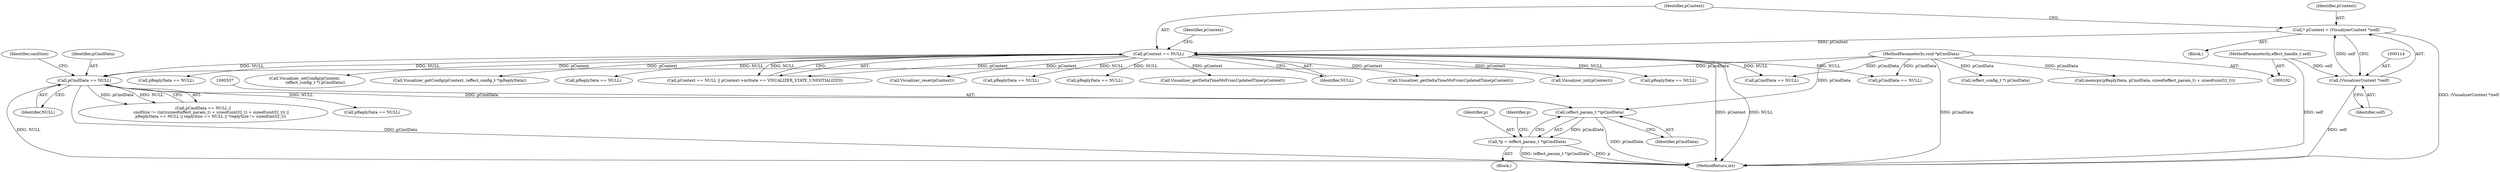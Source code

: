 digraph "0_Android_aeea52da00d210587fb3ed895de3d5f2e0264c88_11@pointer" {
"1000536" [label="(Call,(effect_param_t *)pCmdData)"];
"1000494" [label="(Call,pCmdData == NULL)"];
"1000106" [label="(MethodParameterIn,void *pCmdData)"];
"1000119" [label="(Call,pContext == NULL)"];
"1000111" [label="(Call,* pContext = (VisualizerContext *)self)"];
"1000113" [label="(Call,(VisualizerContext *)self)"];
"1000103" [label="(MethodParameterIn,effect_handle_t self)"];
"1000534" [label="(Call,*p = (effect_param_t *)pCmdData)"];
"1000833" [label="(Call,Visualizer_getDeltaTimeMsFromUpdatedTime(pContext))"];
"1000121" [label="(Identifier,NULL)"];
"1000674" [label="(Call,Visualizer_getDeltaTimeMsFromUpdatedTime(pContext))"];
"1000496" [label="(Identifier,NULL)"];
"1000124" [label="(Identifier,pContext)"];
"1000495" [label="(Identifier,pCmdData)"];
"1000158" [label="(Call,Visualizer_init(pContext))"];
"1000649" [label="(Call,pReplyData == NULL)"];
"1000319" [label="(Call,pCmdData == NULL)"];
"1000113" [label="(Call,(VisualizerContext *)self)"];
"1000535" [label="(Identifier,p)"];
"1000232" [label="(Call,pReplyData == NULL)"];
"1000106" [label="(MethodParameterIn,void *pCmdData)"];
"1000536" [label="(Call,(effect_param_t *)pCmdData)"];
"1000112" [label="(Identifier,pContext)"];
"1000103" [label="(MethodParameterIn,effect_handle_t self)"];
"1000164" [label="(Call,pCmdData == NULL)"];
"1000115" [label="(Identifier,self)"];
"1000494" [label="(Call,pCmdData == NULL)"];
"1000196" [label="(Call,(effect_config_t *) pCmdData)"];
"1000357" [label="(Call,memcpy(pReplyData, pCmdData, sizeof(effect_param_t) + sizeof(uint32_t)))"];
"1000543" [label="(Identifier,p)"];
"1000194" [label="(Call,Visualizer_setConfig(pContext,\n                 (effect_config_t *) pCmdData))"];
"1000219" [label="(Call,Visualizer_getConfig(pContext, (effect_config_t *)pReplyData))"];
"1000137" [label="(Call,pReplyData == NULL)"];
"1000118" [label="(Call,pContext == NULL || pContext->mState == VISUALIZER_STATE_UNINITIALIZED)"];
"1000491" [label="(Block,)"];
"1000111" [label="(Call,* pContext = (VisualizerContext *)self)"];
"1001028" [label="(MethodReturn,int)"];
"1000493" [label="(Call,pCmdData == NULL ||\n             cmdSize != (int)(sizeof(effect_param_t) + sizeof(uint32_t) + sizeof(uint32_t)) ||\n            pReplyData == NULL || replySize == NULL || *replySize != sizeof(int32_t))"];
"1000538" [label="(Identifier,pCmdData)"];
"1000119" [label="(Call,pContext == NULL)"];
"1000120" [label="(Identifier,pContext)"];
"1000226" [label="(Call,Visualizer_reset(pContext))"];
"1000275" [label="(Call,pReplyData == NULL)"];
"1000109" [label="(Block,)"];
"1000203" [label="(Call,pReplyData == NULL)"];
"1000534" [label="(Call,*p = (effect_param_t *)pCmdData)"];
"1000499" [label="(Identifier,cmdSize)"];
"1000511" [label="(Call,pReplyData == NULL)"];
"1000536" -> "1000534"  [label="AST: "];
"1000536" -> "1000538"  [label="CFG: "];
"1000537" -> "1000536"  [label="AST: "];
"1000538" -> "1000536"  [label="AST: "];
"1000534" -> "1000536"  [label="CFG: "];
"1000536" -> "1001028"  [label="DDG: pCmdData"];
"1000536" -> "1000534"  [label="DDG: pCmdData"];
"1000494" -> "1000536"  [label="DDG: pCmdData"];
"1000106" -> "1000536"  [label="DDG: pCmdData"];
"1000494" -> "1000493"  [label="AST: "];
"1000494" -> "1000496"  [label="CFG: "];
"1000495" -> "1000494"  [label="AST: "];
"1000496" -> "1000494"  [label="AST: "];
"1000499" -> "1000494"  [label="CFG: "];
"1000493" -> "1000494"  [label="CFG: "];
"1000494" -> "1001028"  [label="DDG: NULL"];
"1000494" -> "1001028"  [label="DDG: pCmdData"];
"1000494" -> "1000493"  [label="DDG: pCmdData"];
"1000494" -> "1000493"  [label="DDG: NULL"];
"1000106" -> "1000494"  [label="DDG: pCmdData"];
"1000119" -> "1000494"  [label="DDG: NULL"];
"1000494" -> "1000511"  [label="DDG: NULL"];
"1000106" -> "1000102"  [label="AST: "];
"1000106" -> "1001028"  [label="DDG: pCmdData"];
"1000106" -> "1000164"  [label="DDG: pCmdData"];
"1000106" -> "1000196"  [label="DDG: pCmdData"];
"1000106" -> "1000319"  [label="DDG: pCmdData"];
"1000106" -> "1000357"  [label="DDG: pCmdData"];
"1000119" -> "1000118"  [label="AST: "];
"1000119" -> "1000121"  [label="CFG: "];
"1000120" -> "1000119"  [label="AST: "];
"1000121" -> "1000119"  [label="AST: "];
"1000124" -> "1000119"  [label="CFG: "];
"1000118" -> "1000119"  [label="CFG: "];
"1000119" -> "1001028"  [label="DDG: NULL"];
"1000119" -> "1001028"  [label="DDG: pContext"];
"1000119" -> "1000118"  [label="DDG: pContext"];
"1000119" -> "1000118"  [label="DDG: NULL"];
"1000111" -> "1000119"  [label="DDG: pContext"];
"1000119" -> "1000137"  [label="DDG: NULL"];
"1000119" -> "1000158"  [label="DDG: pContext"];
"1000119" -> "1000164"  [label="DDG: NULL"];
"1000119" -> "1000194"  [label="DDG: pContext"];
"1000119" -> "1000203"  [label="DDG: NULL"];
"1000119" -> "1000219"  [label="DDG: pContext"];
"1000119" -> "1000226"  [label="DDG: pContext"];
"1000119" -> "1000232"  [label="DDG: NULL"];
"1000119" -> "1000275"  [label="DDG: NULL"];
"1000119" -> "1000319"  [label="DDG: NULL"];
"1000119" -> "1000649"  [label="DDG: NULL"];
"1000119" -> "1000674"  [label="DDG: pContext"];
"1000119" -> "1000833"  [label="DDG: pContext"];
"1000111" -> "1000109"  [label="AST: "];
"1000111" -> "1000113"  [label="CFG: "];
"1000112" -> "1000111"  [label="AST: "];
"1000113" -> "1000111"  [label="AST: "];
"1000120" -> "1000111"  [label="CFG: "];
"1000111" -> "1001028"  [label="DDG: (VisualizerContext *)self"];
"1000113" -> "1000111"  [label="DDG: self"];
"1000113" -> "1000115"  [label="CFG: "];
"1000114" -> "1000113"  [label="AST: "];
"1000115" -> "1000113"  [label="AST: "];
"1000113" -> "1001028"  [label="DDG: self"];
"1000103" -> "1000113"  [label="DDG: self"];
"1000103" -> "1000102"  [label="AST: "];
"1000103" -> "1001028"  [label="DDG: self"];
"1000534" -> "1000491"  [label="AST: "];
"1000535" -> "1000534"  [label="AST: "];
"1000543" -> "1000534"  [label="CFG: "];
"1000534" -> "1001028"  [label="DDG: (effect_param_t *)pCmdData"];
"1000534" -> "1001028"  [label="DDG: p"];
}

